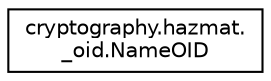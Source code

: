 digraph "Graphical Class Hierarchy"
{
 // LATEX_PDF_SIZE
  edge [fontname="Helvetica",fontsize="10",labelfontname="Helvetica",labelfontsize="10"];
  node [fontname="Helvetica",fontsize="10",shape=record];
  rankdir="LR";
  Node0 [label="cryptography.hazmat.\l_oid.NameOID",height=0.2,width=0.4,color="black", fillcolor="white", style="filled",URL="$classcryptography_1_1hazmat_1_1__oid_1_1NameOID.html",tooltip=" "];
}
